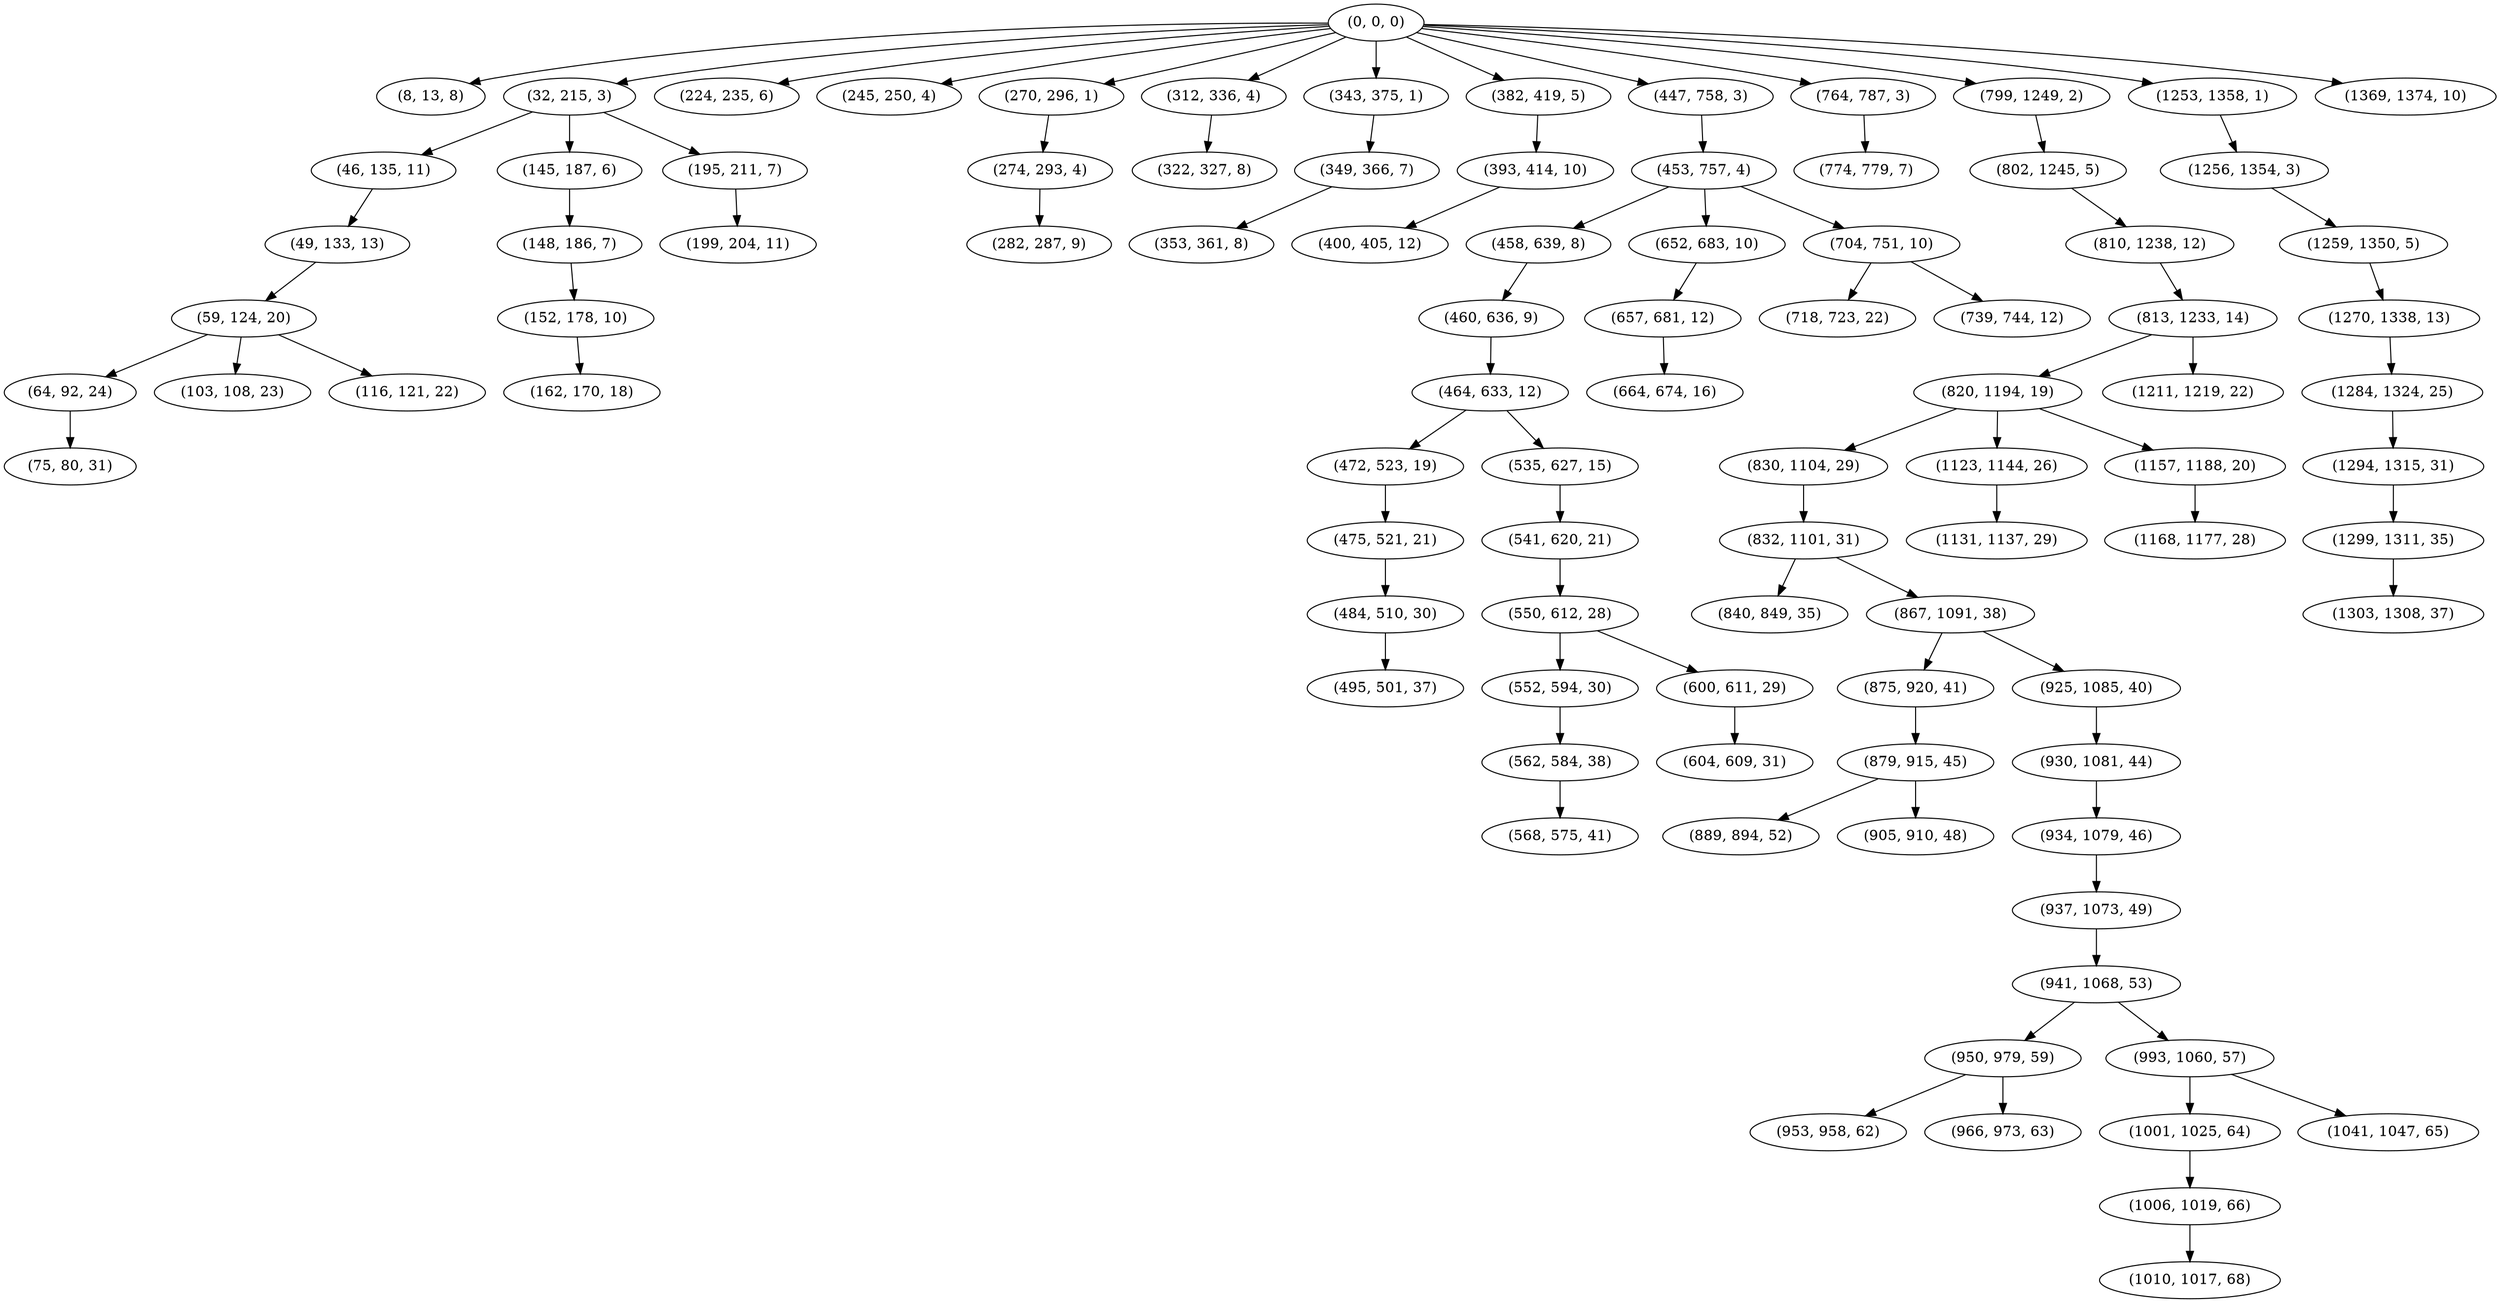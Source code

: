 digraph tree {
    "(0, 0, 0)";
    "(8, 13, 8)";
    "(32, 215, 3)";
    "(46, 135, 11)";
    "(49, 133, 13)";
    "(59, 124, 20)";
    "(64, 92, 24)";
    "(75, 80, 31)";
    "(103, 108, 23)";
    "(116, 121, 22)";
    "(145, 187, 6)";
    "(148, 186, 7)";
    "(152, 178, 10)";
    "(162, 170, 18)";
    "(195, 211, 7)";
    "(199, 204, 11)";
    "(224, 235, 6)";
    "(245, 250, 4)";
    "(270, 296, 1)";
    "(274, 293, 4)";
    "(282, 287, 9)";
    "(312, 336, 4)";
    "(322, 327, 8)";
    "(343, 375, 1)";
    "(349, 366, 7)";
    "(353, 361, 8)";
    "(382, 419, 5)";
    "(393, 414, 10)";
    "(400, 405, 12)";
    "(447, 758, 3)";
    "(453, 757, 4)";
    "(458, 639, 8)";
    "(460, 636, 9)";
    "(464, 633, 12)";
    "(472, 523, 19)";
    "(475, 521, 21)";
    "(484, 510, 30)";
    "(495, 501, 37)";
    "(535, 627, 15)";
    "(541, 620, 21)";
    "(550, 612, 28)";
    "(552, 594, 30)";
    "(562, 584, 38)";
    "(568, 575, 41)";
    "(600, 611, 29)";
    "(604, 609, 31)";
    "(652, 683, 10)";
    "(657, 681, 12)";
    "(664, 674, 16)";
    "(704, 751, 10)";
    "(718, 723, 22)";
    "(739, 744, 12)";
    "(764, 787, 3)";
    "(774, 779, 7)";
    "(799, 1249, 2)";
    "(802, 1245, 5)";
    "(810, 1238, 12)";
    "(813, 1233, 14)";
    "(820, 1194, 19)";
    "(830, 1104, 29)";
    "(832, 1101, 31)";
    "(840, 849, 35)";
    "(867, 1091, 38)";
    "(875, 920, 41)";
    "(879, 915, 45)";
    "(889, 894, 52)";
    "(905, 910, 48)";
    "(925, 1085, 40)";
    "(930, 1081, 44)";
    "(934, 1079, 46)";
    "(937, 1073, 49)";
    "(941, 1068, 53)";
    "(950, 979, 59)";
    "(953, 958, 62)";
    "(966, 973, 63)";
    "(993, 1060, 57)";
    "(1001, 1025, 64)";
    "(1006, 1019, 66)";
    "(1010, 1017, 68)";
    "(1041, 1047, 65)";
    "(1123, 1144, 26)";
    "(1131, 1137, 29)";
    "(1157, 1188, 20)";
    "(1168, 1177, 28)";
    "(1211, 1219, 22)";
    "(1253, 1358, 1)";
    "(1256, 1354, 3)";
    "(1259, 1350, 5)";
    "(1270, 1338, 13)";
    "(1284, 1324, 25)";
    "(1294, 1315, 31)";
    "(1299, 1311, 35)";
    "(1303, 1308, 37)";
    "(1369, 1374, 10)";
    "(0, 0, 0)" -> "(8, 13, 8)";
    "(0, 0, 0)" -> "(32, 215, 3)";
    "(0, 0, 0)" -> "(224, 235, 6)";
    "(0, 0, 0)" -> "(245, 250, 4)";
    "(0, 0, 0)" -> "(270, 296, 1)";
    "(0, 0, 0)" -> "(312, 336, 4)";
    "(0, 0, 0)" -> "(343, 375, 1)";
    "(0, 0, 0)" -> "(382, 419, 5)";
    "(0, 0, 0)" -> "(447, 758, 3)";
    "(0, 0, 0)" -> "(764, 787, 3)";
    "(0, 0, 0)" -> "(799, 1249, 2)";
    "(0, 0, 0)" -> "(1253, 1358, 1)";
    "(0, 0, 0)" -> "(1369, 1374, 10)";
    "(32, 215, 3)" -> "(46, 135, 11)";
    "(32, 215, 3)" -> "(145, 187, 6)";
    "(32, 215, 3)" -> "(195, 211, 7)";
    "(46, 135, 11)" -> "(49, 133, 13)";
    "(49, 133, 13)" -> "(59, 124, 20)";
    "(59, 124, 20)" -> "(64, 92, 24)";
    "(59, 124, 20)" -> "(103, 108, 23)";
    "(59, 124, 20)" -> "(116, 121, 22)";
    "(64, 92, 24)" -> "(75, 80, 31)";
    "(145, 187, 6)" -> "(148, 186, 7)";
    "(148, 186, 7)" -> "(152, 178, 10)";
    "(152, 178, 10)" -> "(162, 170, 18)";
    "(195, 211, 7)" -> "(199, 204, 11)";
    "(270, 296, 1)" -> "(274, 293, 4)";
    "(274, 293, 4)" -> "(282, 287, 9)";
    "(312, 336, 4)" -> "(322, 327, 8)";
    "(343, 375, 1)" -> "(349, 366, 7)";
    "(349, 366, 7)" -> "(353, 361, 8)";
    "(382, 419, 5)" -> "(393, 414, 10)";
    "(393, 414, 10)" -> "(400, 405, 12)";
    "(447, 758, 3)" -> "(453, 757, 4)";
    "(453, 757, 4)" -> "(458, 639, 8)";
    "(453, 757, 4)" -> "(652, 683, 10)";
    "(453, 757, 4)" -> "(704, 751, 10)";
    "(458, 639, 8)" -> "(460, 636, 9)";
    "(460, 636, 9)" -> "(464, 633, 12)";
    "(464, 633, 12)" -> "(472, 523, 19)";
    "(464, 633, 12)" -> "(535, 627, 15)";
    "(472, 523, 19)" -> "(475, 521, 21)";
    "(475, 521, 21)" -> "(484, 510, 30)";
    "(484, 510, 30)" -> "(495, 501, 37)";
    "(535, 627, 15)" -> "(541, 620, 21)";
    "(541, 620, 21)" -> "(550, 612, 28)";
    "(550, 612, 28)" -> "(552, 594, 30)";
    "(550, 612, 28)" -> "(600, 611, 29)";
    "(552, 594, 30)" -> "(562, 584, 38)";
    "(562, 584, 38)" -> "(568, 575, 41)";
    "(600, 611, 29)" -> "(604, 609, 31)";
    "(652, 683, 10)" -> "(657, 681, 12)";
    "(657, 681, 12)" -> "(664, 674, 16)";
    "(704, 751, 10)" -> "(718, 723, 22)";
    "(704, 751, 10)" -> "(739, 744, 12)";
    "(764, 787, 3)" -> "(774, 779, 7)";
    "(799, 1249, 2)" -> "(802, 1245, 5)";
    "(802, 1245, 5)" -> "(810, 1238, 12)";
    "(810, 1238, 12)" -> "(813, 1233, 14)";
    "(813, 1233, 14)" -> "(820, 1194, 19)";
    "(813, 1233, 14)" -> "(1211, 1219, 22)";
    "(820, 1194, 19)" -> "(830, 1104, 29)";
    "(820, 1194, 19)" -> "(1123, 1144, 26)";
    "(820, 1194, 19)" -> "(1157, 1188, 20)";
    "(830, 1104, 29)" -> "(832, 1101, 31)";
    "(832, 1101, 31)" -> "(840, 849, 35)";
    "(832, 1101, 31)" -> "(867, 1091, 38)";
    "(867, 1091, 38)" -> "(875, 920, 41)";
    "(867, 1091, 38)" -> "(925, 1085, 40)";
    "(875, 920, 41)" -> "(879, 915, 45)";
    "(879, 915, 45)" -> "(889, 894, 52)";
    "(879, 915, 45)" -> "(905, 910, 48)";
    "(925, 1085, 40)" -> "(930, 1081, 44)";
    "(930, 1081, 44)" -> "(934, 1079, 46)";
    "(934, 1079, 46)" -> "(937, 1073, 49)";
    "(937, 1073, 49)" -> "(941, 1068, 53)";
    "(941, 1068, 53)" -> "(950, 979, 59)";
    "(941, 1068, 53)" -> "(993, 1060, 57)";
    "(950, 979, 59)" -> "(953, 958, 62)";
    "(950, 979, 59)" -> "(966, 973, 63)";
    "(993, 1060, 57)" -> "(1001, 1025, 64)";
    "(993, 1060, 57)" -> "(1041, 1047, 65)";
    "(1001, 1025, 64)" -> "(1006, 1019, 66)";
    "(1006, 1019, 66)" -> "(1010, 1017, 68)";
    "(1123, 1144, 26)" -> "(1131, 1137, 29)";
    "(1157, 1188, 20)" -> "(1168, 1177, 28)";
    "(1253, 1358, 1)" -> "(1256, 1354, 3)";
    "(1256, 1354, 3)" -> "(1259, 1350, 5)";
    "(1259, 1350, 5)" -> "(1270, 1338, 13)";
    "(1270, 1338, 13)" -> "(1284, 1324, 25)";
    "(1284, 1324, 25)" -> "(1294, 1315, 31)";
    "(1294, 1315, 31)" -> "(1299, 1311, 35)";
    "(1299, 1311, 35)" -> "(1303, 1308, 37)";
}

